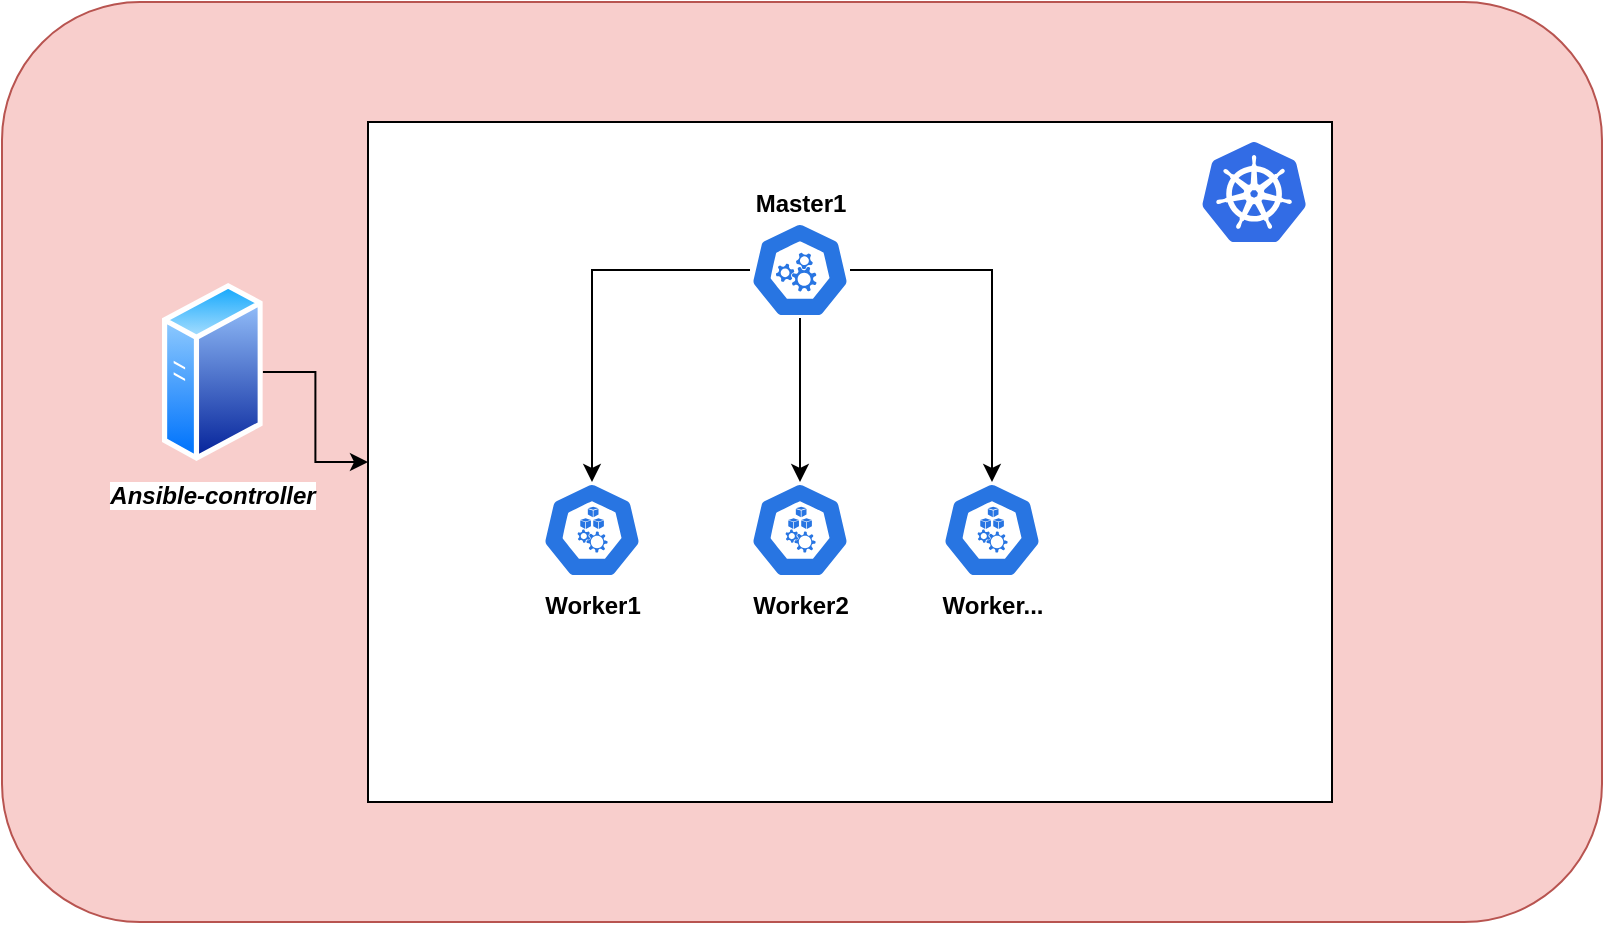 <mxfile version="20.8.16" type="device"><diagram name="Page-1" id="nLdzwitj8wXF6aCLURae"><mxGraphModel dx="1877" dy="590" grid="1" gridSize="10" guides="1" tooltips="1" connect="1" arrows="1" fold="1" page="1" pageScale="1" pageWidth="827" pageHeight="1169" math="0" shadow="0"><root><mxCell id="0"/><mxCell id="1" parent="0"/><mxCell id="GwtJzNowkr3Jey91YNjr-27" value="" style="rounded=1;whiteSpace=wrap;html=1;fillColor=#f8cecc;strokeColor=#b85450;" vertex="1" parent="1"><mxGeometry x="-10" y="70" width="800" height="460" as="geometry"/></mxCell><mxCell id="GwtJzNowkr3Jey91YNjr-18" value="" style="rounded=0;whiteSpace=wrap;html=1;" vertex="1" parent="1"><mxGeometry x="173" y="130" width="482" height="340" as="geometry"/></mxCell><mxCell id="GwtJzNowkr3Jey91YNjr-20" style="edgeStyle=orthogonalEdgeStyle;rounded=0;orthogonalLoop=1;jettySize=auto;html=1;entryX=0.5;entryY=0;entryDx=0;entryDy=0;entryPerimeter=0;" edge="1" parent="1" source="GwtJzNowkr3Jey91YNjr-8" target="GwtJzNowkr3Jey91YNjr-10"><mxGeometry relative="1" as="geometry"/></mxCell><mxCell id="GwtJzNowkr3Jey91YNjr-21" style="edgeStyle=orthogonalEdgeStyle;rounded=0;orthogonalLoop=1;jettySize=auto;html=1;entryX=0.5;entryY=0;entryDx=0;entryDy=0;entryPerimeter=0;" edge="1" parent="1" source="GwtJzNowkr3Jey91YNjr-8" target="GwtJzNowkr3Jey91YNjr-11"><mxGeometry relative="1" as="geometry"/></mxCell><mxCell id="GwtJzNowkr3Jey91YNjr-25" style="edgeStyle=orthogonalEdgeStyle;rounded=0;orthogonalLoop=1;jettySize=auto;html=1;entryX=0.5;entryY=0;entryDx=0;entryDy=0;entryPerimeter=0;" edge="1" parent="1" source="GwtJzNowkr3Jey91YNjr-8" target="GwtJzNowkr3Jey91YNjr-24"><mxGeometry relative="1" as="geometry"/></mxCell><mxCell id="GwtJzNowkr3Jey91YNjr-8" value="&lt;b&gt;Master1&lt;/b&gt;" style="sketch=0;html=1;dashed=0;whitespace=wrap;fillColor=#2875E2;strokeColor=#ffffff;points=[[0.005,0.63,0],[0.1,0.2,0],[0.9,0.2,0],[0.5,0,0],[0.995,0.63,0],[0.72,0.99,0],[0.5,1,0],[0.28,0.99,0]];verticalLabelPosition=top;align=center;verticalAlign=bottom;shape=mxgraph.kubernetes.icon;prIcon=master;labelPosition=center;" vertex="1" parent="1"><mxGeometry x="364" y="180" width="50" height="48" as="geometry"/></mxCell><mxCell id="GwtJzNowkr3Jey91YNjr-10" value="&lt;b&gt;Worker1&lt;/b&gt;" style="sketch=0;html=1;dashed=0;whitespace=wrap;fillColor=#2875E2;strokeColor=#ffffff;points=[[0.005,0.63,0],[0.1,0.2,0],[0.9,0.2,0],[0.5,0,0],[0.995,0.63,0],[0.72,0.99,0],[0.5,1,0],[0.28,0.99,0]];verticalLabelPosition=bottom;align=center;verticalAlign=top;shape=mxgraph.kubernetes.icon;prIcon=node" vertex="1" parent="1"><mxGeometry x="260" y="310" width="50" height="48" as="geometry"/></mxCell><mxCell id="GwtJzNowkr3Jey91YNjr-11" value="&lt;b&gt;Worker2&lt;/b&gt;" style="sketch=0;html=1;dashed=0;whitespace=wrap;fillColor=#2875E2;strokeColor=#ffffff;points=[[0.005,0.63,0],[0.1,0.2,0],[0.9,0.2,0],[0.5,0,0],[0.995,0.63,0],[0.72,0.99,0],[0.5,1,0],[0.28,0.99,0]];verticalLabelPosition=bottom;align=center;verticalAlign=top;shape=mxgraph.kubernetes.icon;prIcon=node" vertex="1" parent="1"><mxGeometry x="364" y="310" width="50" height="48" as="geometry"/></mxCell><mxCell id="GwtJzNowkr3Jey91YNjr-12" value="" style="sketch=0;aspect=fixed;html=1;points=[];align=center;image;fontSize=12;image=img/lib/mscae/Kubernetes.svg;" vertex="1" parent="1"><mxGeometry x="590" y="140" width="52.09" height="50" as="geometry"/></mxCell><mxCell id="GwtJzNowkr3Jey91YNjr-26" style="edgeStyle=orthogonalEdgeStyle;rounded=0;orthogonalLoop=1;jettySize=auto;html=1;" edge="1" parent="1" source="GwtJzNowkr3Jey91YNjr-16" target="GwtJzNowkr3Jey91YNjr-18"><mxGeometry relative="1" as="geometry"/></mxCell><mxCell id="GwtJzNowkr3Jey91YNjr-16" value="&lt;i style=&quot;&quot;&gt;&lt;b style=&quot;background-color: rgb(255, 255, 255);&quot;&gt;Ansible-controller&lt;/b&gt;&lt;/i&gt;" style="aspect=fixed;perimeter=ellipsePerimeter;html=1;align=center;shadow=0;dashed=0;spacingTop=3;image;image=img/lib/active_directory/generic_server.svg;" vertex="1" parent="1"><mxGeometry x="70" y="210" width="50.4" height="90" as="geometry"/></mxCell><mxCell id="GwtJzNowkr3Jey91YNjr-24" value="&lt;b&gt;Worker...&lt;br&gt;&lt;/b&gt;" style="sketch=0;html=1;dashed=0;whitespace=wrap;fillColor=#2875E2;strokeColor=#ffffff;points=[[0.005,0.63,0],[0.1,0.2,0],[0.9,0.2,0],[0.5,0,0],[0.995,0.63,0],[0.72,0.99,0],[0.5,1,0],[0.28,0.99,0]];verticalLabelPosition=bottom;align=center;verticalAlign=top;shape=mxgraph.kubernetes.icon;prIcon=node" vertex="1" parent="1"><mxGeometry x="460" y="310" width="50" height="48" as="geometry"/></mxCell></root></mxGraphModel></diagram></mxfile>